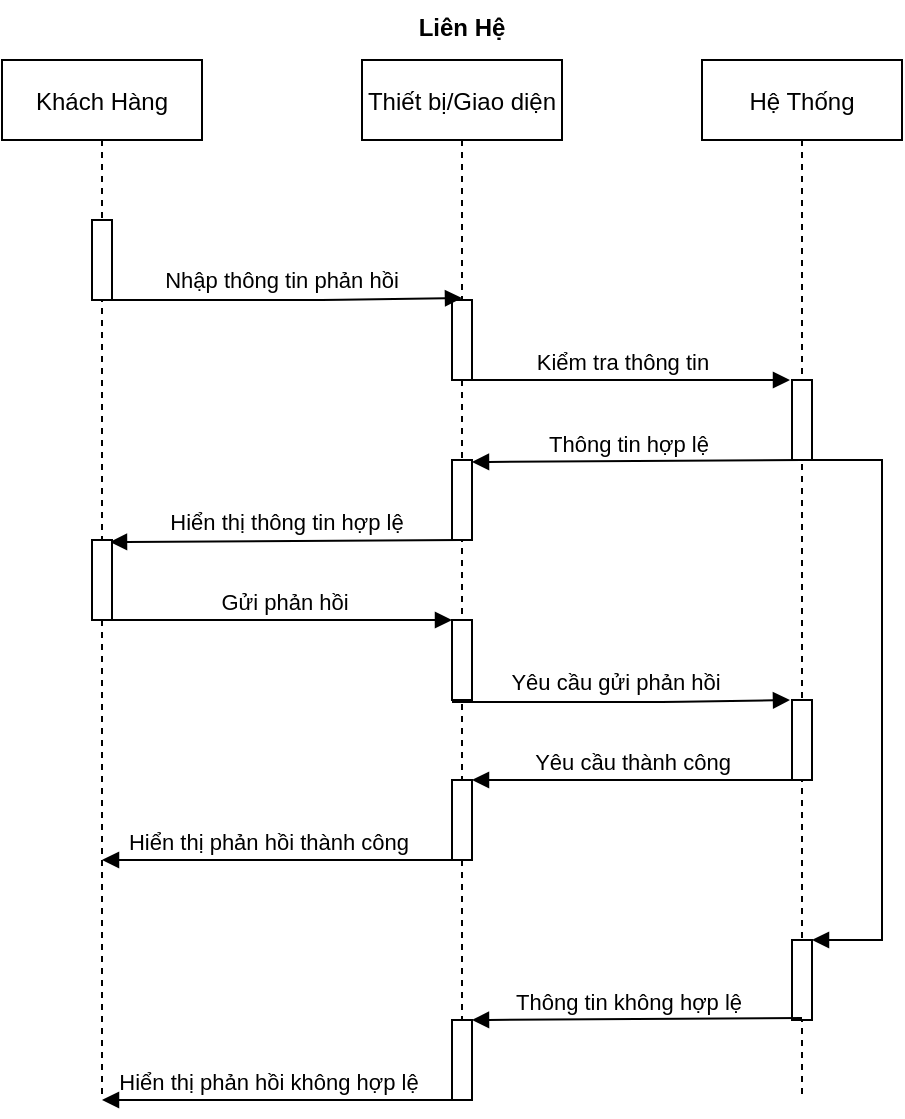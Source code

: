 <mxfile version="14.9.8" type="github">
  <diagram id="kgpKYQtTHZ0yAKxKKP6v" name="Page-1">
    <mxGraphModel dx="1422" dy="794" grid="1" gridSize="10" guides="1" tooltips="1" connect="1" arrows="1" fold="1" page="1" pageScale="1" pageWidth="850" pageHeight="1100" math="0" shadow="0">
      <root>
        <mxCell id="0" />
        <mxCell id="1" parent="0" />
        <mxCell id="R2otM0zr8_hJ4Xy3S6Ur-1" value="Khách Hàng" style="shape=umlLifeline;perimeter=lifelinePerimeter;container=1;collapsible=0;recursiveResize=0;rounded=0;shadow=0;strokeWidth=1;" vertex="1" parent="1">
          <mxGeometry x="120" y="80" width="100" height="520" as="geometry" />
        </mxCell>
        <mxCell id="R2otM0zr8_hJ4Xy3S6Ur-2" value="" style="points=[];perimeter=orthogonalPerimeter;rounded=0;shadow=0;strokeWidth=1;" vertex="1" parent="R2otM0zr8_hJ4Xy3S6Ur-1">
          <mxGeometry x="45" y="80" width="10" height="40" as="geometry" />
        </mxCell>
        <mxCell id="R2otM0zr8_hJ4Xy3S6Ur-3" value="Thiết bị/Giao diện" style="shape=umlLifeline;perimeter=lifelinePerimeter;container=1;collapsible=0;recursiveResize=0;rounded=0;shadow=0;strokeWidth=1;" vertex="1" parent="1">
          <mxGeometry x="300" y="80" width="100" height="480" as="geometry" />
        </mxCell>
        <mxCell id="R2otM0zr8_hJ4Xy3S6Ur-4" value="" style="points=[];perimeter=orthogonalPerimeter;rounded=0;shadow=0;strokeWidth=1;" vertex="1" parent="R2otM0zr8_hJ4Xy3S6Ur-3">
          <mxGeometry x="45" y="120" width="10" height="40" as="geometry" />
        </mxCell>
        <mxCell id="R2otM0zr8_hJ4Xy3S6Ur-5" value="Nhập thông tin phản hồi" style="verticalAlign=bottom;endArrow=block;shadow=0;strokeWidth=1;" edge="1" parent="1" source="R2otM0zr8_hJ4Xy3S6Ur-2">
          <mxGeometry x="-0.029" y="1" relative="1" as="geometry">
            <mxPoint x="275" y="160" as="sourcePoint" />
            <mxPoint x="350" y="199" as="targetPoint" />
            <Array as="points">
              <mxPoint x="280" y="200" />
            </Array>
            <mxPoint as="offset" />
          </mxGeometry>
        </mxCell>
        <mxCell id="R2otM0zr8_hJ4Xy3S6Ur-6" value="Hệ Thống" style="shape=umlLifeline;perimeter=lifelinePerimeter;container=1;collapsible=0;recursiveResize=0;rounded=0;shadow=0;strokeWidth=1;" vertex="1" parent="1">
          <mxGeometry x="470" y="80" width="100" height="520" as="geometry" />
        </mxCell>
        <mxCell id="R2otM0zr8_hJ4Xy3S6Ur-7" value="" style="points=[];perimeter=orthogonalPerimeter;rounded=0;shadow=0;strokeWidth=1;" vertex="1" parent="R2otM0zr8_hJ4Xy3S6Ur-6">
          <mxGeometry x="45" y="160" width="10" height="40" as="geometry" />
        </mxCell>
        <mxCell id="R2otM0zr8_hJ4Xy3S6Ur-8" value="Kiểm tra thông tin" style="html=1;verticalAlign=bottom;endArrow=block;entryX=-0.1;entryY=0;entryDx=0;entryDy=0;entryPerimeter=0;" edge="1" parent="1" target="R2otM0zr8_hJ4Xy3S6Ur-7">
          <mxGeometry x="0.006" width="80" relative="1" as="geometry">
            <mxPoint x="345" y="240" as="sourcePoint" />
            <mxPoint x="510" y="240" as="targetPoint" />
            <mxPoint as="offset" />
          </mxGeometry>
        </mxCell>
        <mxCell id="R2otM0zr8_hJ4Xy3S6Ur-9" value="Thông tin hợp lệ" style="html=1;verticalAlign=bottom;endArrow=block;exitX=0.5;exitY=1;exitDx=0;exitDy=0;exitPerimeter=0;entryX=1;entryY=0.025;entryDx=0;entryDy=0;entryPerimeter=0;" edge="1" parent="1" source="R2otM0zr8_hJ4Xy3S6Ur-7" target="R2otM0zr8_hJ4Xy3S6Ur-11">
          <mxGeometry x="0.059" width="80" relative="1" as="geometry">
            <mxPoint x="435" y="280" as="sourcePoint" />
            <mxPoint x="350" y="280" as="targetPoint" />
            <mxPoint as="offset" />
          </mxGeometry>
        </mxCell>
        <mxCell id="R2otM0zr8_hJ4Xy3S6Ur-10" value="Hiển thị thông tin hợp lệ" style="html=1;verticalAlign=bottom;endArrow=block;exitX=0.5;exitY=1;exitDx=0;exitDy=0;exitPerimeter=0;entryX=0.9;entryY=0.025;entryDx=0;entryDy=0;entryPerimeter=0;" edge="1" parent="1" source="R2otM0zr8_hJ4Xy3S6Ur-11" target="R2otM0zr8_hJ4Xy3S6Ur-21">
          <mxGeometry width="80" relative="1" as="geometry">
            <mxPoint x="340" y="320" as="sourcePoint" />
            <mxPoint x="170" y="320" as="targetPoint" />
            <mxPoint as="offset" />
          </mxGeometry>
        </mxCell>
        <mxCell id="R2otM0zr8_hJ4Xy3S6Ur-11" value="" style="points=[];perimeter=orthogonalPerimeter;rounded=0;shadow=0;strokeWidth=1;" vertex="1" parent="1">
          <mxGeometry x="345" y="280" width="10" height="40" as="geometry" />
        </mxCell>
        <mxCell id="R2otM0zr8_hJ4Xy3S6Ur-13" value="" style="edgeStyle=orthogonalEdgeStyle;html=1;align=left;spacingLeft=2;endArrow=block;rounded=0;" edge="1" parent="1" target="R2otM0zr8_hJ4Xy3S6Ur-31">
          <mxGeometry y="85" relative="1" as="geometry">
            <mxPoint x="520" y="280" as="sourcePoint" />
            <Array as="points">
              <mxPoint x="560" y="280" />
              <mxPoint x="560" y="520" />
            </Array>
            <mxPoint as="offset" />
            <mxPoint x="530" y="560" as="targetPoint" />
          </mxGeometry>
        </mxCell>
        <mxCell id="R2otM0zr8_hJ4Xy3S6Ur-17" value="Liên Hệ" style="text;align=center;fontStyle=1;verticalAlign=middle;spacingLeft=3;spacingRight=3;strokeColor=none;rotatable=0;points=[[0,0.5],[1,0.5]];portConstraint=eastwest;" vertex="1" parent="1">
          <mxGeometry x="310" y="50" width="80" height="26" as="geometry" />
        </mxCell>
        <mxCell id="R2otM0zr8_hJ4Xy3S6Ur-21" value="" style="points=[];perimeter=orthogonalPerimeter;rounded=0;shadow=0;strokeWidth=1;" vertex="1" parent="1">
          <mxGeometry x="165" y="320" width="10" height="40" as="geometry" />
        </mxCell>
        <mxCell id="R2otM0zr8_hJ4Xy3S6Ur-22" value="Gửi phản hồi" style="html=1;verticalAlign=bottom;endArrow=block;" edge="1" parent="1" target="R2otM0zr8_hJ4Xy3S6Ur-23">
          <mxGeometry x="0.006" width="80" relative="1" as="geometry">
            <mxPoint x="175" y="360" as="sourcePoint" />
            <mxPoint x="344" y="360" as="targetPoint" />
            <mxPoint as="offset" />
            <Array as="points">
              <mxPoint x="215" y="360" />
            </Array>
          </mxGeometry>
        </mxCell>
        <mxCell id="R2otM0zr8_hJ4Xy3S6Ur-23" value="" style="points=[];perimeter=orthogonalPerimeter;rounded=0;shadow=0;strokeWidth=1;" vertex="1" parent="1">
          <mxGeometry x="345" y="360" width="10" height="40" as="geometry" />
        </mxCell>
        <mxCell id="R2otM0zr8_hJ4Xy3S6Ur-25" value="Yêu cầu gửi phản hồi" style="verticalAlign=bottom;endArrow=block;shadow=0;strokeWidth=1;entryX=-0.1;entryY=0;entryDx=0;entryDy=0;entryPerimeter=0;" edge="1" parent="1" target="R2otM0zr8_hJ4Xy3S6Ur-26">
          <mxGeometry x="-0.029" y="1" relative="1" as="geometry">
            <mxPoint x="345" y="401" as="sourcePoint" />
            <mxPoint x="520" y="400" as="targetPoint" />
            <Array as="points">
              <mxPoint x="450" y="401" />
            </Array>
            <mxPoint as="offset" />
          </mxGeometry>
        </mxCell>
        <mxCell id="R2otM0zr8_hJ4Xy3S6Ur-26" value="" style="points=[];perimeter=orthogonalPerimeter;rounded=0;shadow=0;strokeWidth=1;" vertex="1" parent="1">
          <mxGeometry x="515" y="400" width="10" height="40" as="geometry" />
        </mxCell>
        <mxCell id="R2otM0zr8_hJ4Xy3S6Ur-27" value="Yêu cầu thành công" style="html=1;verticalAlign=bottom;endArrow=block;exitX=0.5;exitY=1;exitDx=0;exitDy=0;exitPerimeter=0;" edge="1" parent="1">
          <mxGeometry x="0.059" width="80" relative="1" as="geometry">
            <mxPoint x="525" y="440" as="sourcePoint" />
            <mxPoint x="355" y="440" as="targetPoint" />
            <mxPoint as="offset" />
          </mxGeometry>
        </mxCell>
        <mxCell id="R2otM0zr8_hJ4Xy3S6Ur-28" value="" style="points=[];perimeter=orthogonalPerimeter;rounded=0;shadow=0;strokeWidth=1;" vertex="1" parent="1">
          <mxGeometry x="345" y="440" width="10" height="40" as="geometry" />
        </mxCell>
        <mxCell id="R2otM0zr8_hJ4Xy3S6Ur-29" value="Hiển thị phản hồi thành công" style="html=1;verticalAlign=bottom;endArrow=block;exitX=0.5;exitY=1;exitDx=0;exitDy=0;exitPerimeter=0;" edge="1" parent="1" target="R2otM0zr8_hJ4Xy3S6Ur-1">
          <mxGeometry x="0.059" width="80" relative="1" as="geometry">
            <mxPoint x="345" y="480" as="sourcePoint" />
            <mxPoint x="175" y="480" as="targetPoint" />
            <mxPoint as="offset" />
          </mxGeometry>
        </mxCell>
        <mxCell id="R2otM0zr8_hJ4Xy3S6Ur-31" value="" style="points=[];perimeter=orthogonalPerimeter;rounded=0;shadow=0;strokeWidth=1;" vertex="1" parent="1">
          <mxGeometry x="515" y="520" width="10" height="40" as="geometry" />
        </mxCell>
        <mxCell id="R2otM0zr8_hJ4Xy3S6Ur-32" value="Thông tin không hợp lệ" style="html=1;verticalAlign=bottom;endArrow=block;exitX=0.5;exitY=1;exitDx=0;exitDy=0;exitPerimeter=0;entryX=1;entryY=0.025;entryDx=0;entryDy=0;entryPerimeter=0;" edge="1" parent="1">
          <mxGeometry x="0.059" width="80" relative="1" as="geometry">
            <mxPoint x="520" y="559" as="sourcePoint" />
            <mxPoint x="355" y="560" as="targetPoint" />
            <mxPoint as="offset" />
          </mxGeometry>
        </mxCell>
        <mxCell id="R2otM0zr8_hJ4Xy3S6Ur-33" value="" style="points=[];perimeter=orthogonalPerimeter;rounded=0;shadow=0;strokeWidth=1;" vertex="1" parent="1">
          <mxGeometry x="345" y="560" width="10" height="40" as="geometry" />
        </mxCell>
        <mxCell id="R2otM0zr8_hJ4Xy3S6Ur-34" value="Hiển thị phản hồi không hợp lệ" style="html=1;verticalAlign=bottom;endArrow=block;exitX=0.5;exitY=1;exitDx=0;exitDy=0;exitPerimeter=0;" edge="1" parent="1" target="R2otM0zr8_hJ4Xy3S6Ur-1">
          <mxGeometry x="0.059" width="80" relative="1" as="geometry">
            <mxPoint x="345" y="600" as="sourcePoint" />
            <mxPoint x="175" y="600" as="targetPoint" />
            <mxPoint as="offset" />
          </mxGeometry>
        </mxCell>
      </root>
    </mxGraphModel>
  </diagram>
</mxfile>

